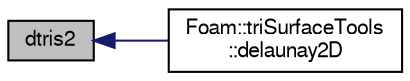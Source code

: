 digraph "dtris2"
{
  bgcolor="transparent";
  edge [fontname="FreeSans",fontsize="10",labelfontname="FreeSans",labelfontsize="10"];
  node [fontname="FreeSans",fontsize="10",shape=record];
  rankdir="LR";
  Node286 [label="dtris2",height=0.2,width=0.4,color="black", fillcolor="grey75", style="filled", fontcolor="black"];
  Node286 -> Node287 [dir="back",color="midnightblue",fontsize="10",style="solid",fontname="FreeSans"];
  Node287 [label="Foam::triSurfaceTools\l::delaunay2D",height=0.2,width=0.4,color="black",URL="$a25538.html#afd133ce6c8aa4cd545126660df20989b",tooltip="Do unconstrained Delaunay of points. Returns triSurface with 3D. "];
}
